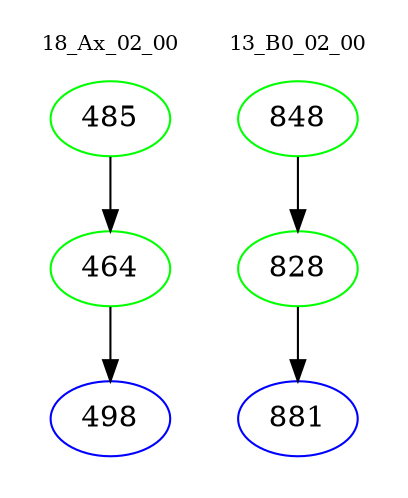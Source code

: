 digraph{
subgraph cluster_0 {
color = white
label = "18_Ax_02_00";
fontsize=10;
T0_485 [label="485", color="green"]
T0_485 -> T0_464 [color="black"]
T0_464 [label="464", color="green"]
T0_464 -> T0_498 [color="black"]
T0_498 [label="498", color="blue"]
}
subgraph cluster_1 {
color = white
label = "13_B0_02_00";
fontsize=10;
T1_848 [label="848", color="green"]
T1_848 -> T1_828 [color="black"]
T1_828 [label="828", color="green"]
T1_828 -> T1_881 [color="black"]
T1_881 [label="881", color="blue"]
}
}

